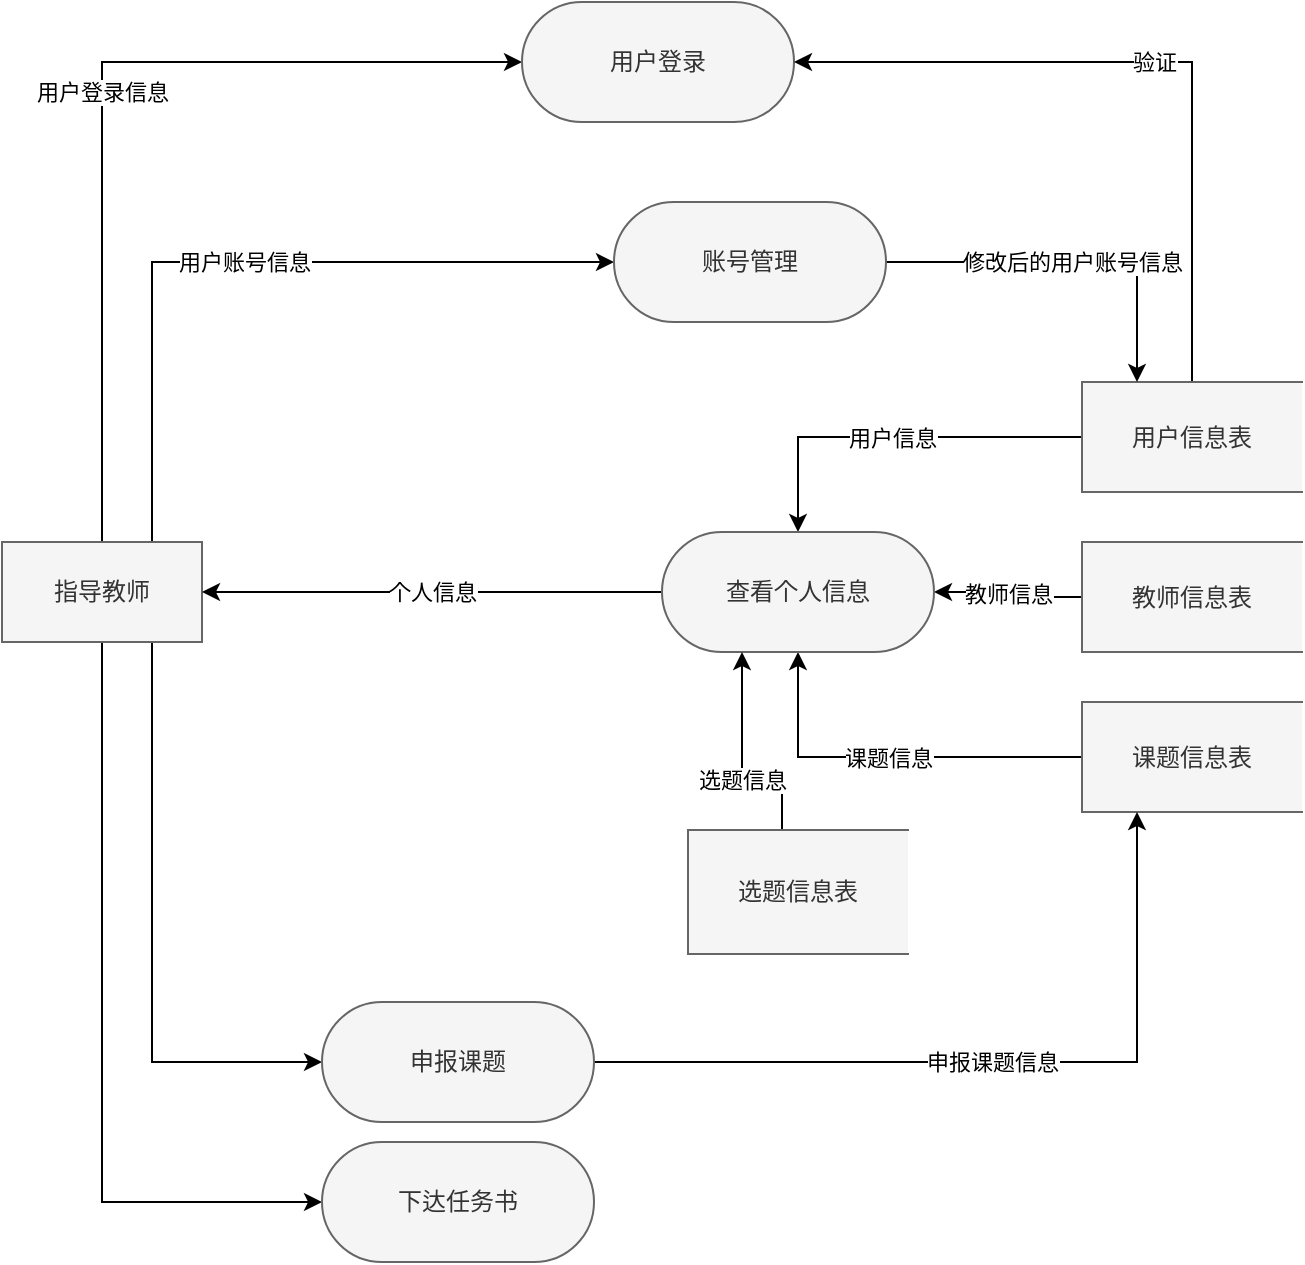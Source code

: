 <mxfile version="21.2.1" type="device">
  <diagram name="第 1 页" id="QoddUvNeKvN_IUfzqx4K">
    <mxGraphModel dx="931" dy="1254" grid="1" gridSize="10" guides="1" tooltips="1" connect="1" arrows="1" fold="1" page="1" pageScale="1" pageWidth="827" pageHeight="1169" math="0" shadow="0">
      <root>
        <mxCell id="0" />
        <mxCell id="1" parent="0" />
        <mxCell id="PoWQCDL0FBw1ZR0qfgTg-110" value="用户登录信息" style="edgeStyle=orthogonalEdgeStyle;rounded=0;orthogonalLoop=1;jettySize=auto;html=1;exitX=0.5;exitY=0;exitDx=0;exitDy=0;entryX=0;entryY=0.5;entryDx=0;entryDy=0;entryPerimeter=0;" edge="1" parent="1" source="PoWQCDL0FBw1ZR0qfgTg-118" target="PoWQCDL0FBw1ZR0qfgTg-119">
          <mxGeometry relative="1" as="geometry" />
        </mxCell>
        <mxCell id="PoWQCDL0FBw1ZR0qfgTg-111" value="用户账号信息" style="edgeStyle=orthogonalEdgeStyle;rounded=0;orthogonalLoop=1;jettySize=auto;html=1;exitX=0.75;exitY=0;exitDx=0;exitDy=0;entryX=0;entryY=0.5;entryDx=0;entryDy=0;entryPerimeter=0;" edge="1" parent="1" source="PoWQCDL0FBw1ZR0qfgTg-118" target="PoWQCDL0FBw1ZR0qfgTg-131">
          <mxGeometry relative="1" as="geometry" />
        </mxCell>
        <mxCell id="PoWQCDL0FBw1ZR0qfgTg-166" style="edgeStyle=orthogonalEdgeStyle;rounded=0;orthogonalLoop=1;jettySize=auto;html=1;exitX=0.75;exitY=1;exitDx=0;exitDy=0;entryX=0;entryY=0.5;entryDx=0;entryDy=0;entryPerimeter=0;" edge="1" parent="1" source="PoWQCDL0FBw1ZR0qfgTg-118" target="PoWQCDL0FBw1ZR0qfgTg-155">
          <mxGeometry relative="1" as="geometry" />
        </mxCell>
        <mxCell id="PoWQCDL0FBw1ZR0qfgTg-167" style="edgeStyle=orthogonalEdgeStyle;rounded=0;orthogonalLoop=1;jettySize=auto;html=1;exitX=0.5;exitY=1;exitDx=0;exitDy=0;entryX=0;entryY=0.5;entryDx=0;entryDy=0;entryPerimeter=0;" edge="1" parent="1" source="PoWQCDL0FBw1ZR0qfgTg-118" target="PoWQCDL0FBw1ZR0qfgTg-165">
          <mxGeometry relative="1" as="geometry" />
        </mxCell>
        <mxCell id="PoWQCDL0FBw1ZR0qfgTg-118" value="指导教师" style="html=1;dashed=0;whiteSpace=wrap;fillColor=#f5f5f5;fontColor=#333333;strokeColor=#666666;" vertex="1" parent="1">
          <mxGeometry x="40" y="410" width="100" height="50" as="geometry" />
        </mxCell>
        <mxCell id="PoWQCDL0FBw1ZR0qfgTg-119" value="用户登录" style="html=1;dashed=0;whiteSpace=wrap;shape=mxgraph.dfd.start;fillColor=#f5f5f5;fontColor=#333333;strokeColor=#666666;" vertex="1" parent="1">
          <mxGeometry x="300" y="140" width="136" height="60" as="geometry" />
        </mxCell>
        <mxCell id="PoWQCDL0FBw1ZR0qfgTg-120" value="验证" style="edgeStyle=orthogonalEdgeStyle;rounded=0;orthogonalLoop=1;jettySize=auto;html=1;exitX=0.5;exitY=0;exitDx=0;exitDy=0;entryX=1;entryY=0.5;entryDx=0;entryDy=0;entryPerimeter=0;" edge="1" parent="1" source="PoWQCDL0FBw1ZR0qfgTg-122" target="PoWQCDL0FBw1ZR0qfgTg-119">
          <mxGeometry relative="1" as="geometry" />
        </mxCell>
        <mxCell id="PoWQCDL0FBw1ZR0qfgTg-121" value="用户信息" style="edgeStyle=orthogonalEdgeStyle;rounded=0;orthogonalLoop=1;jettySize=auto;html=1;" edge="1" parent="1" source="PoWQCDL0FBw1ZR0qfgTg-122" target="PoWQCDL0FBw1ZR0qfgTg-129">
          <mxGeometry relative="1" as="geometry" />
        </mxCell>
        <mxCell id="PoWQCDL0FBw1ZR0qfgTg-122" value="用户信息表" style="html=1;dashed=0;whiteSpace=wrap;shape=partialRectangle;right=0;fillColor=#f5f5f5;fontColor=#333333;strokeColor=#666666;" vertex="1" parent="1">
          <mxGeometry x="580" y="330" width="110" height="55" as="geometry" />
        </mxCell>
        <mxCell id="PoWQCDL0FBw1ZR0qfgTg-123" value="教师信息" style="edgeStyle=orthogonalEdgeStyle;rounded=0;orthogonalLoop=1;jettySize=auto;html=1;exitX=0;exitY=0.5;exitDx=0;exitDy=0;entryX=1;entryY=0.5;entryDx=0;entryDy=0;entryPerimeter=0;" edge="1" parent="1" source="PoWQCDL0FBw1ZR0qfgTg-124" target="PoWQCDL0FBw1ZR0qfgTg-129">
          <mxGeometry relative="1" as="geometry" />
        </mxCell>
        <mxCell id="PoWQCDL0FBw1ZR0qfgTg-124" value="教师信息表" style="html=1;dashed=0;whiteSpace=wrap;shape=partialRectangle;right=0;fillColor=#f5f5f5;fontColor=#333333;strokeColor=#666666;" vertex="1" parent="1">
          <mxGeometry x="580" y="410" width="110" height="55" as="geometry" />
        </mxCell>
        <mxCell id="PoWQCDL0FBw1ZR0qfgTg-125" value="课题信息" style="edgeStyle=orthogonalEdgeStyle;rounded=0;orthogonalLoop=1;jettySize=auto;html=1;exitX=0;exitY=0.5;exitDx=0;exitDy=0;entryX=0.5;entryY=0.5;entryDx=0;entryDy=30;entryPerimeter=0;" edge="1" parent="1" source="PoWQCDL0FBw1ZR0qfgTg-127" target="PoWQCDL0FBw1ZR0qfgTg-129">
          <mxGeometry relative="1" as="geometry">
            <mxPoint x="390" y="470" as="targetPoint" />
          </mxGeometry>
        </mxCell>
        <mxCell id="PoWQCDL0FBw1ZR0qfgTg-127" value="课题信息表" style="html=1;dashed=0;whiteSpace=wrap;shape=partialRectangle;right=0;fillColor=#f5f5f5;fontColor=#333333;strokeColor=#666666;" vertex="1" parent="1">
          <mxGeometry x="580" y="490" width="110" height="55" as="geometry" />
        </mxCell>
        <mxCell id="PoWQCDL0FBw1ZR0qfgTg-128" value="个人信息" style="edgeStyle=orthogonalEdgeStyle;rounded=0;orthogonalLoop=1;jettySize=auto;html=1;exitX=0;exitY=0.5;exitDx=0;exitDy=0;exitPerimeter=0;entryX=1;entryY=0.5;entryDx=0;entryDy=0;" edge="1" parent="1" source="PoWQCDL0FBw1ZR0qfgTg-129" target="PoWQCDL0FBw1ZR0qfgTg-118">
          <mxGeometry relative="1" as="geometry" />
        </mxCell>
        <mxCell id="PoWQCDL0FBw1ZR0qfgTg-129" value="查看个人信息" style="html=1;dashed=0;whiteSpace=wrap;shape=mxgraph.dfd.start;fillColor=#f5f5f5;fontColor=#333333;strokeColor=#666666;" vertex="1" parent="1">
          <mxGeometry x="370" y="405" width="136" height="60" as="geometry" />
        </mxCell>
        <mxCell id="PoWQCDL0FBw1ZR0qfgTg-130" value="修改后的用户账号信息" style="edgeStyle=orthogonalEdgeStyle;rounded=0;orthogonalLoop=1;jettySize=auto;html=1;exitX=1;exitY=0.5;exitDx=0;exitDy=0;exitPerimeter=0;entryX=0.25;entryY=0;entryDx=0;entryDy=0;" edge="1" parent="1" source="PoWQCDL0FBw1ZR0qfgTg-131" target="PoWQCDL0FBw1ZR0qfgTg-122">
          <mxGeometry relative="1" as="geometry" />
        </mxCell>
        <mxCell id="PoWQCDL0FBw1ZR0qfgTg-131" value="账号管理" style="html=1;dashed=0;whiteSpace=wrap;shape=mxgraph.dfd.start;fillColor=#f5f5f5;fontColor=#333333;strokeColor=#666666;" vertex="1" parent="1">
          <mxGeometry x="346" y="240" width="136" height="60" as="geometry" />
        </mxCell>
        <mxCell id="PoWQCDL0FBw1ZR0qfgTg-164" value="选题信息" style="edgeStyle=orthogonalEdgeStyle;rounded=0;orthogonalLoop=1;jettySize=auto;html=1;exitX=0.25;exitY=0;exitDx=0;exitDy=0;" edge="1" parent="1" source="PoWQCDL0FBw1ZR0qfgTg-138" target="PoWQCDL0FBw1ZR0qfgTg-129">
          <mxGeometry relative="1" as="geometry">
            <mxPoint x="410" y="470" as="targetPoint" />
            <Array as="points">
              <mxPoint x="430" y="554" />
              <mxPoint x="430" y="530" />
              <mxPoint x="410" y="530" />
            </Array>
          </mxGeometry>
        </mxCell>
        <mxCell id="PoWQCDL0FBw1ZR0qfgTg-138" value="选题信息表" style="html=1;dashed=0;whiteSpace=wrap;shape=partialRectangle;right=0;fillColor=#f5f5f5;fontColor=#333333;strokeColor=#666666;" vertex="1" parent="1">
          <mxGeometry x="383" y="554" width="110" height="62" as="geometry" />
        </mxCell>
        <mxCell id="PoWQCDL0FBw1ZR0qfgTg-157" value="申报课题信息" style="edgeStyle=orthogonalEdgeStyle;rounded=0;orthogonalLoop=1;jettySize=auto;html=1;exitX=1;exitY=0.5;exitDx=0;exitDy=0;exitPerimeter=0;entryX=0.25;entryY=1;entryDx=0;entryDy=0;" edge="1" parent="1" source="PoWQCDL0FBw1ZR0qfgTg-155" target="PoWQCDL0FBw1ZR0qfgTg-127">
          <mxGeometry relative="1" as="geometry" />
        </mxCell>
        <mxCell id="PoWQCDL0FBw1ZR0qfgTg-155" value="申报课题" style="html=1;dashed=0;whiteSpace=wrap;shape=mxgraph.dfd.start;fillColor=#f5f5f5;fontColor=#333333;strokeColor=#666666;" vertex="1" parent="1">
          <mxGeometry x="200" y="640" width="136" height="60" as="geometry" />
        </mxCell>
        <mxCell id="PoWQCDL0FBw1ZR0qfgTg-165" value="下达任务书" style="html=1;dashed=0;whiteSpace=wrap;shape=mxgraph.dfd.start;fillColor=#f5f5f5;fontColor=#333333;strokeColor=#666666;" vertex="1" parent="1">
          <mxGeometry x="200" y="710" width="136" height="60" as="geometry" />
        </mxCell>
      </root>
    </mxGraphModel>
  </diagram>
</mxfile>
